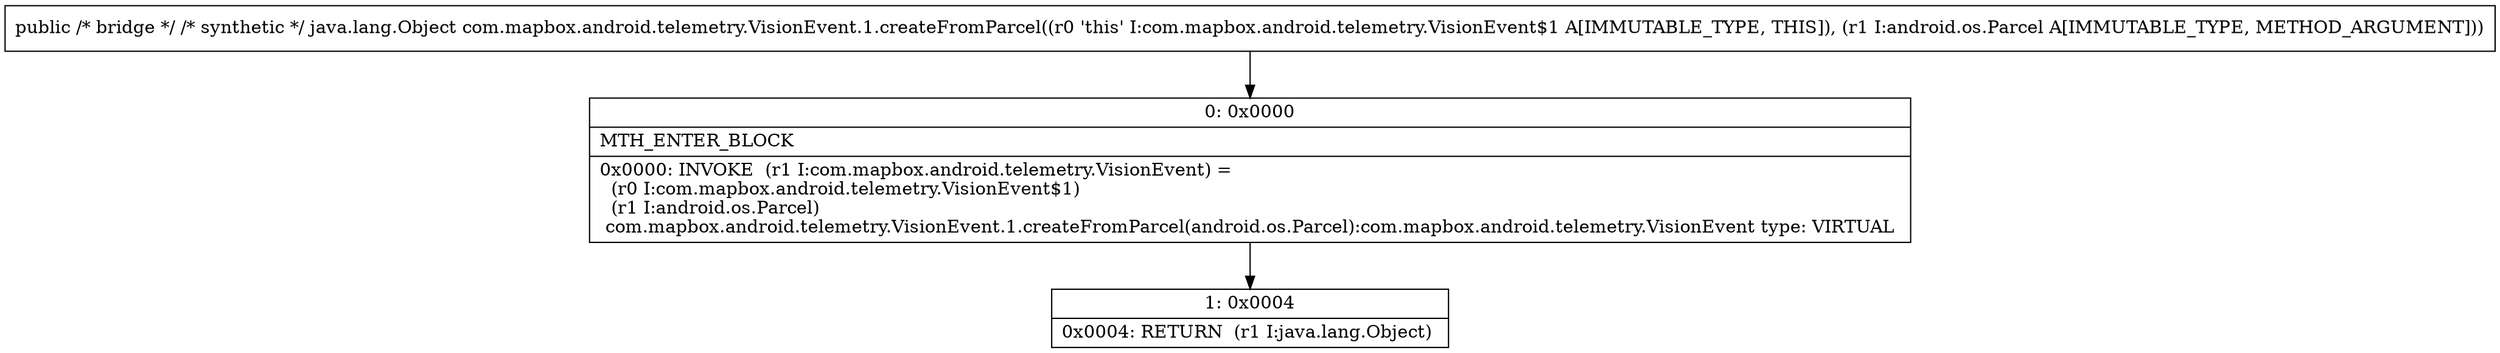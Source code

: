 digraph "CFG forcom.mapbox.android.telemetry.VisionEvent.1.createFromParcel(Landroid\/os\/Parcel;)Ljava\/lang\/Object;" {
Node_0 [shape=record,label="{0\:\ 0x0000|MTH_ENTER_BLOCK\l|0x0000: INVOKE  (r1 I:com.mapbox.android.telemetry.VisionEvent) = \l  (r0 I:com.mapbox.android.telemetry.VisionEvent$1)\l  (r1 I:android.os.Parcel)\l com.mapbox.android.telemetry.VisionEvent.1.createFromParcel(android.os.Parcel):com.mapbox.android.telemetry.VisionEvent type: VIRTUAL \l}"];
Node_1 [shape=record,label="{1\:\ 0x0004|0x0004: RETURN  (r1 I:java.lang.Object) \l}"];
MethodNode[shape=record,label="{public \/* bridge *\/ \/* synthetic *\/ java.lang.Object com.mapbox.android.telemetry.VisionEvent.1.createFromParcel((r0 'this' I:com.mapbox.android.telemetry.VisionEvent$1 A[IMMUTABLE_TYPE, THIS]), (r1 I:android.os.Parcel A[IMMUTABLE_TYPE, METHOD_ARGUMENT])) }"];
MethodNode -> Node_0;
Node_0 -> Node_1;
}

